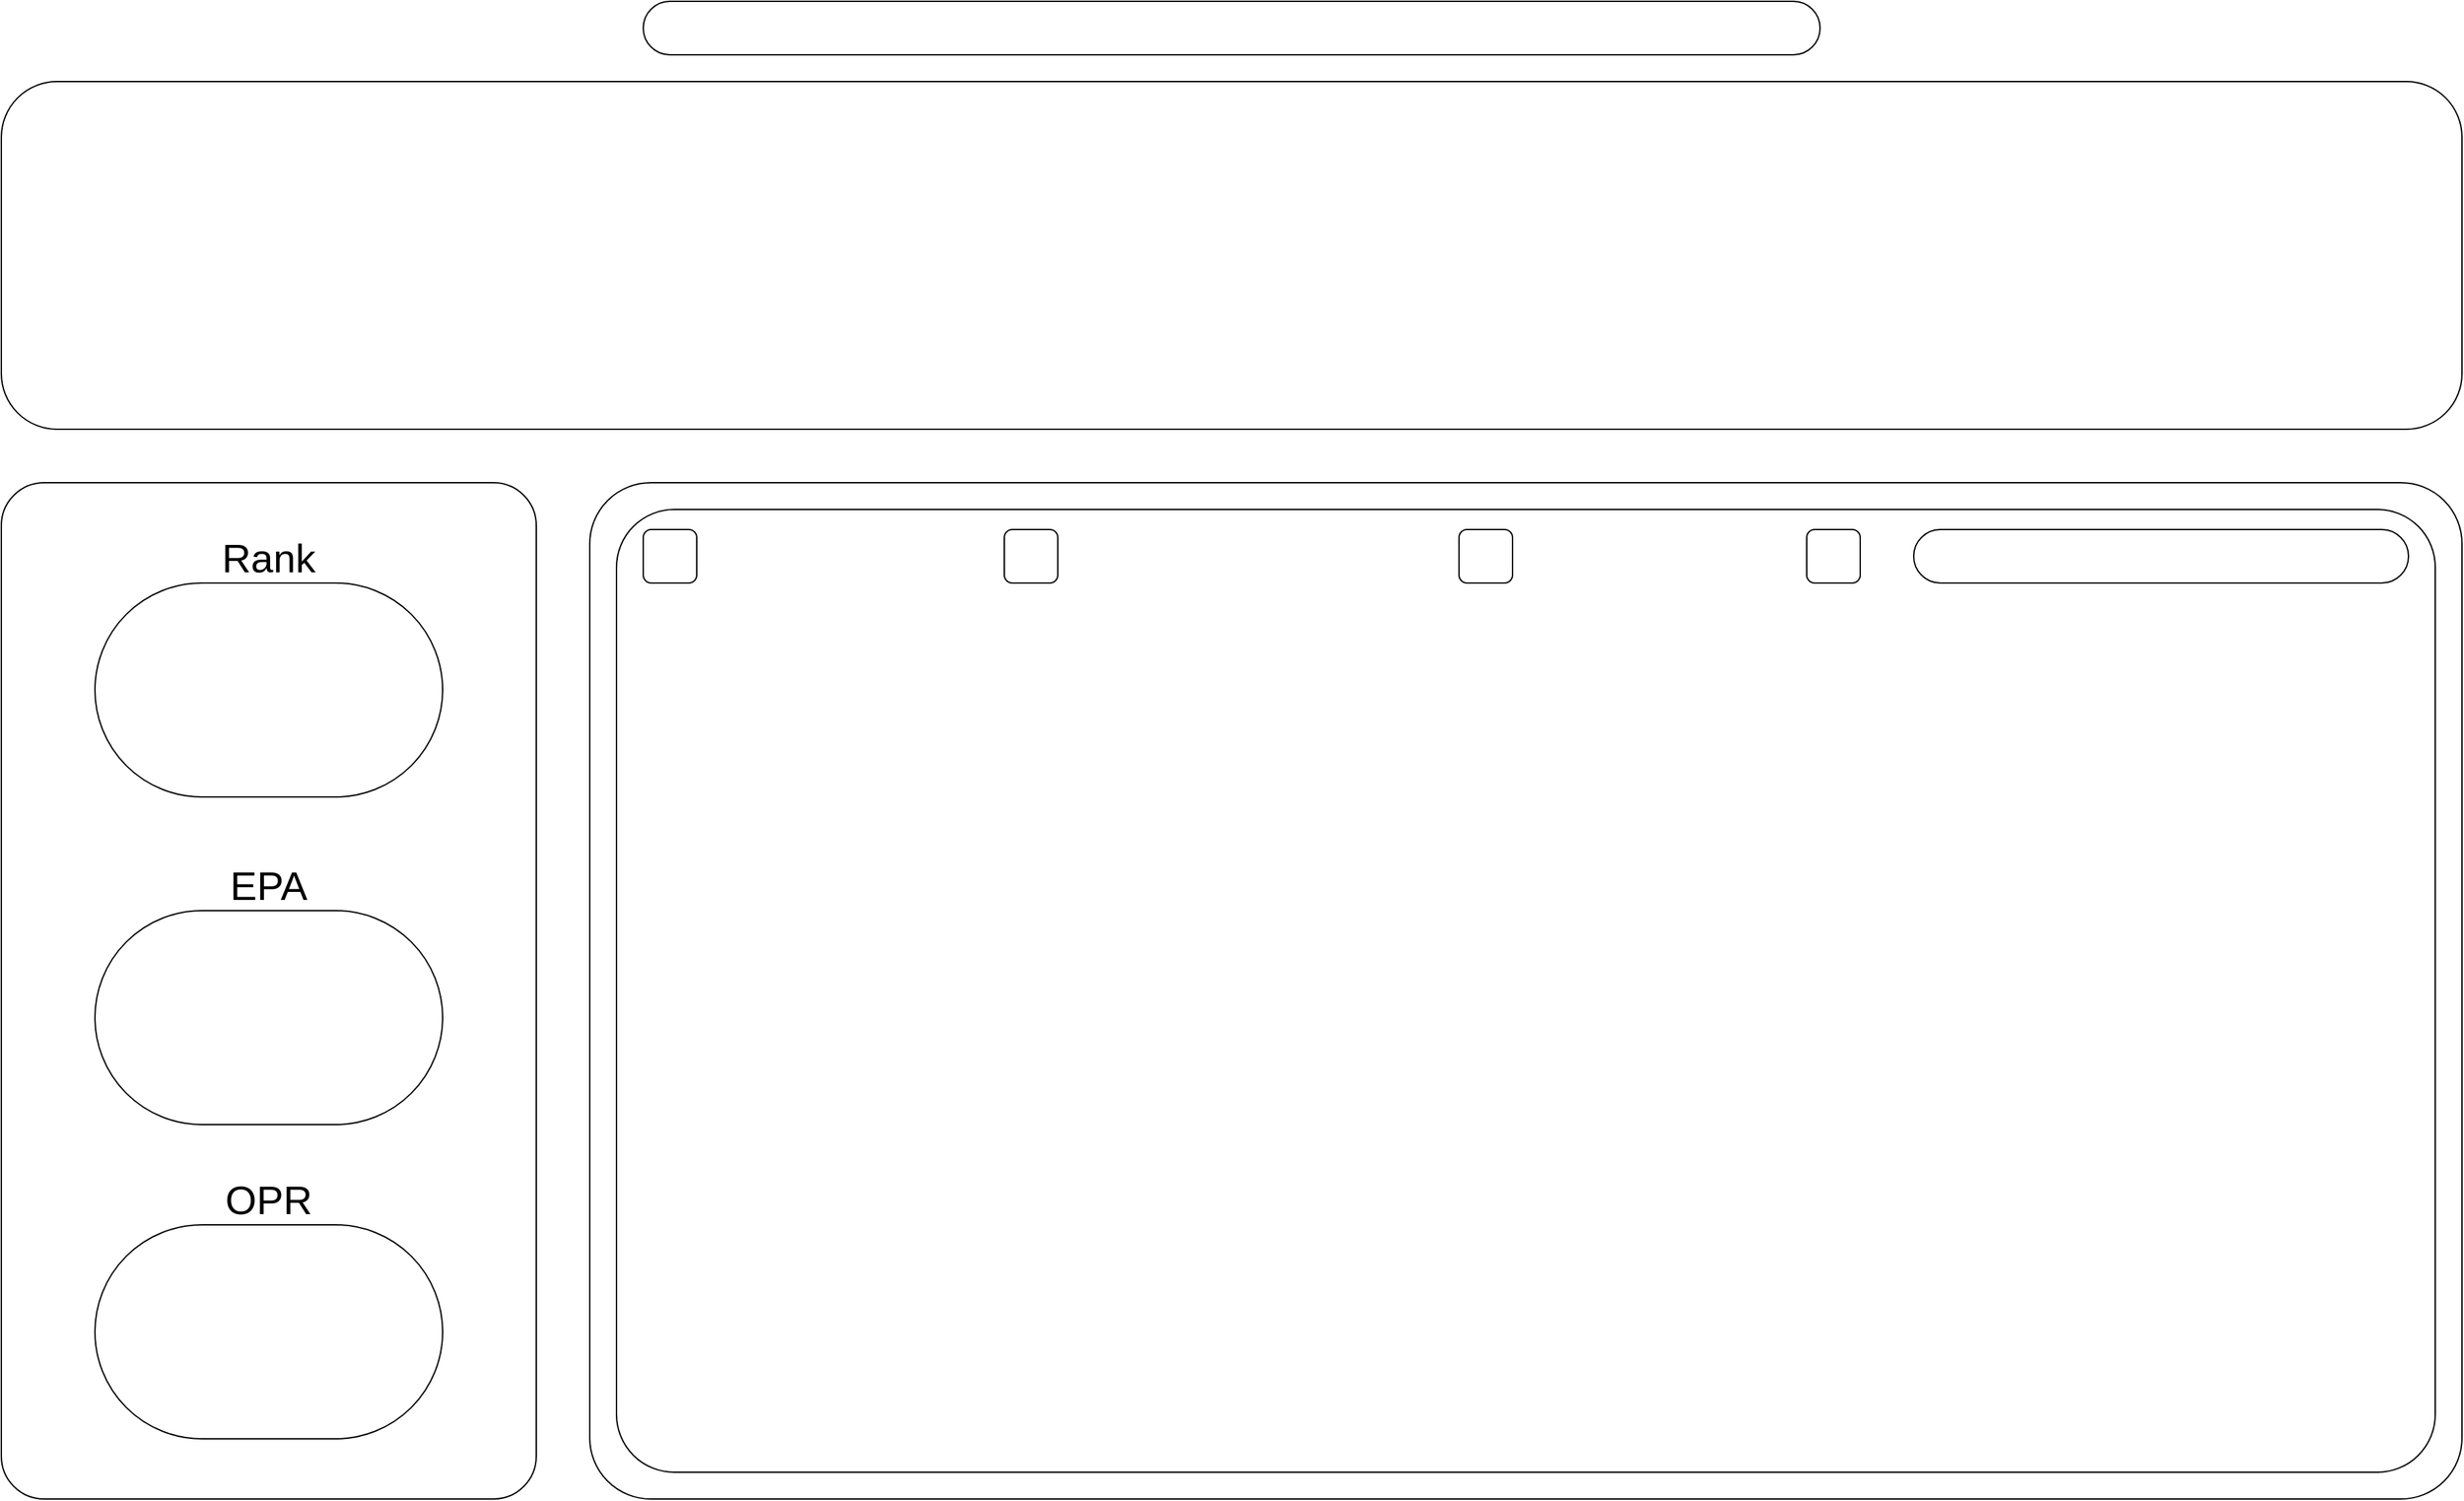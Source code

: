 <mxfile version="24.2.5" type="device">
  <diagram name="Page-1" id="YQ50-1hEjR-9i3a-X4eI">
    <mxGraphModel dx="1912" dy="1124" grid="1" gridSize="10" guides="1" tooltips="1" connect="1" arrows="1" fold="1" page="1" pageScale="1" pageWidth="1920" pageHeight="1200" math="0" shadow="0">
      <root>
        <mxCell id="0" />
        <mxCell id="1" parent="0" />
        <mxCell id="CPpKu74zjhwVdj7gBYFg-2" value="" style="rounded=1;whiteSpace=wrap;html=1;arcSize=16;" vertex="1" parent="1">
          <mxGeometry x="40" y="100" width="1840" height="260" as="geometry" />
        </mxCell>
        <mxCell id="CPpKu74zjhwVdj7gBYFg-3" value="" style="rounded=1;whiteSpace=wrap;html=1;arcSize=8;" vertex="1" parent="1">
          <mxGeometry x="40" y="400" width="400" height="760" as="geometry" />
        </mxCell>
        <mxCell id="CPpKu74zjhwVdj7gBYFg-4" value="" style="rounded=1;whiteSpace=wrap;html=1;arcSize=6;" vertex="1" parent="1">
          <mxGeometry x="480" y="400" width="1400" height="760" as="geometry" />
        </mxCell>
        <mxCell id="CPpKu74zjhwVdj7gBYFg-5" value="" style="rounded=1;whiteSpace=wrap;html=1;arcSize=50;" vertex="1" parent="1">
          <mxGeometry x="520" y="40" width="880" height="40" as="geometry" />
        </mxCell>
        <mxCell id="CPpKu74zjhwVdj7gBYFg-6" value="" style="rounded=1;whiteSpace=wrap;html=1;arcSize=50;" vertex="1" parent="1">
          <mxGeometry x="110" y="475" width="260" height="160" as="geometry" />
        </mxCell>
        <mxCell id="CPpKu74zjhwVdj7gBYFg-10" value="" style="rounded=1;whiteSpace=wrap;html=1;arcSize=50;" vertex="1" parent="1">
          <mxGeometry x="110" y="720" width="260" height="160" as="geometry" />
        </mxCell>
        <mxCell id="CPpKu74zjhwVdj7gBYFg-11" value="" style="rounded=1;whiteSpace=wrap;html=1;arcSize=50;" vertex="1" parent="1">
          <mxGeometry x="110" y="955" width="260" height="160" as="geometry" />
        </mxCell>
        <mxCell id="CPpKu74zjhwVdj7gBYFg-12" value="&lt;p style=&quot;line-height: 120%;&quot;&gt;&lt;font style=&quot;font-size: 30px;&quot;&gt;Rank&lt;/font&gt;&lt;/p&gt;" style="text;html=1;align=center;verticalAlign=middle;whiteSpace=wrap;rounded=0;" vertex="1" parent="1">
          <mxGeometry x="170" y="445" width="140" height="30" as="geometry" />
        </mxCell>
        <mxCell id="CPpKu74zjhwVdj7gBYFg-13" value="&lt;p style=&quot;line-height: 120%;&quot;&gt;&lt;span style=&quot;font-size: 30px;&quot;&gt;EPA&lt;/span&gt;&lt;/p&gt;" style="text;html=1;align=center;verticalAlign=middle;whiteSpace=wrap;rounded=0;" vertex="1" parent="1">
          <mxGeometry x="170" y="690" width="140" height="30" as="geometry" />
        </mxCell>
        <mxCell id="CPpKu74zjhwVdj7gBYFg-14" value="&lt;p style=&quot;line-height: 120%;&quot;&gt;&lt;font style=&quot;font-size: 30px;&quot;&gt;OPR&lt;/font&gt;&lt;/p&gt;" style="text;html=1;align=center;verticalAlign=middle;whiteSpace=wrap;rounded=0;" vertex="1" parent="1">
          <mxGeometry x="170" y="925" width="140" height="30" as="geometry" />
        </mxCell>
        <mxCell id="CPpKu74zjhwVdj7gBYFg-15" value="" style="rounded=1;whiteSpace=wrap;html=1;arcSize=6;" vertex="1" parent="1">
          <mxGeometry x="500" y="420" width="1360" height="720" as="geometry" />
        </mxCell>
        <mxCell id="CPpKu74zjhwVdj7gBYFg-16" value="" style="rounded=1;whiteSpace=wrap;html=1;arcSize=50;" vertex="1" parent="1">
          <mxGeometry x="1470" y="435" width="370" height="40" as="geometry" />
        </mxCell>
        <mxCell id="CPpKu74zjhwVdj7gBYFg-20" value="" style="rounded=1;whiteSpace=wrap;html=1;" vertex="1" parent="1">
          <mxGeometry x="1130" y="435" width="40" height="40" as="geometry" />
        </mxCell>
        <mxCell id="CPpKu74zjhwVdj7gBYFg-21" value="" style="rounded=1;whiteSpace=wrap;html=1;" vertex="1" parent="1">
          <mxGeometry x="1390" y="435" width="40" height="40" as="geometry" />
        </mxCell>
        <mxCell id="CPpKu74zjhwVdj7gBYFg-22" value="" style="rounded=1;whiteSpace=wrap;html=1;" vertex="1" parent="1">
          <mxGeometry x="790" y="435" width="40" height="40" as="geometry" />
        </mxCell>
        <mxCell id="CPpKu74zjhwVdj7gBYFg-23" value="" style="rounded=1;whiteSpace=wrap;html=1;" vertex="1" parent="1">
          <mxGeometry x="520" y="435" width="40" height="40" as="geometry" />
        </mxCell>
      </root>
    </mxGraphModel>
  </diagram>
</mxfile>

